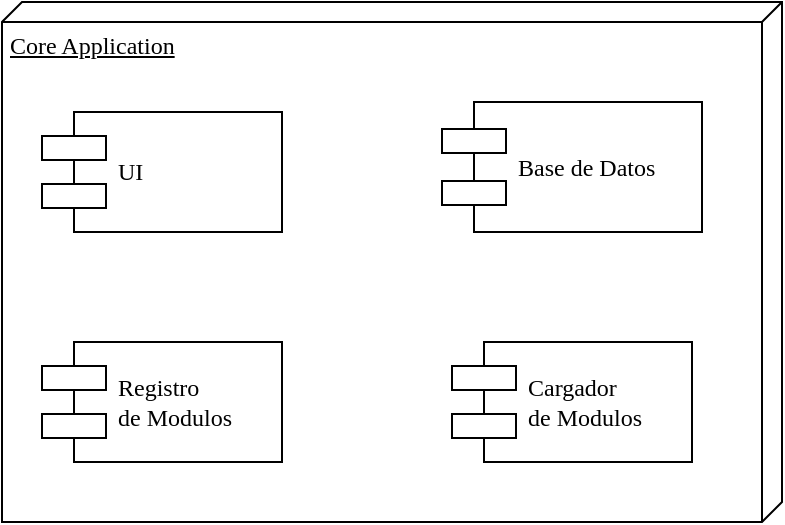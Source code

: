 <mxfile version="14.6.13" type="device"><diagram name="Page-1" id="5f0bae14-7c28-e335-631c-24af17079c00"><mxGraphModel dx="868" dy="510" grid="1" gridSize="10" guides="1" tooltips="1" connect="1" arrows="1" fold="1" page="1" pageScale="1" pageWidth="1100" pageHeight="850" background="#ffffff" math="0" shadow="0"><root><mxCell id="0"/><mxCell id="1" parent="0"/><mxCell id="39150e848f15840c-3" value="Core Application" style="verticalAlign=top;align=left;spacingTop=8;spacingLeft=2;spacingRight=12;shape=cube;size=10;direction=south;fontStyle=4;html=1;rounded=0;shadow=0;comic=0;labelBackgroundColor=none;strokeWidth=1;fontFamily=Verdana;fontSize=12" parent="1" vertex="1"><mxGeometry x="160" y="310" width="390" height="260" as="geometry"/></mxCell><mxCell id="39150e848f15840c-10" value="UI" style="shape=component;align=left;spacingLeft=36;rounded=0;shadow=0;comic=0;labelBackgroundColor=none;strokeWidth=1;fontFamily=Verdana;fontSize=12;html=1;" parent="1" vertex="1"><mxGeometry x="180" y="365" width="120" height="60" as="geometry"/></mxCell><mxCell id="_V7sfzovU9EGjHCijcgq-1" value="Base de Datos" style="shape=component;align=left;spacingLeft=36;rounded=0;shadow=0;comic=0;labelBackgroundColor=none;strokeWidth=1;fontFamily=Verdana;fontSize=12;html=1;" vertex="1" parent="1"><mxGeometry x="380" y="360" width="130" height="65" as="geometry"/></mxCell><mxCell id="_V7sfzovU9EGjHCijcgq-2" value="Registro &lt;br&gt;de Modulos" style="shape=component;align=left;spacingLeft=36;rounded=0;shadow=0;comic=0;labelBackgroundColor=none;strokeWidth=1;fontFamily=Verdana;fontSize=12;html=1;" vertex="1" parent="1"><mxGeometry x="180" y="480" width="120" height="60" as="geometry"/></mxCell><mxCell id="_V7sfzovU9EGjHCijcgq-3" value="Cargador&amp;nbsp;&lt;br&gt;de Modulos" style="shape=component;align=left;spacingLeft=36;rounded=0;shadow=0;comic=0;labelBackgroundColor=none;strokeWidth=1;fontFamily=Verdana;fontSize=12;html=1;" vertex="1" parent="1"><mxGeometry x="385" y="480" width="120" height="60" as="geometry"/></mxCell></root></mxGraphModel></diagram></mxfile>